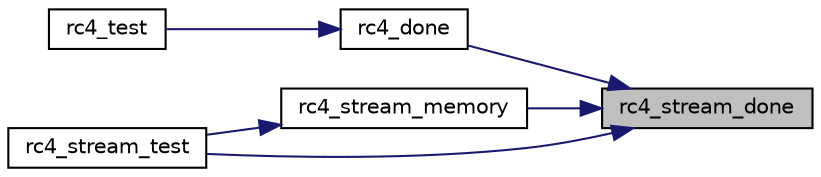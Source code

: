 digraph "rc4_stream_done"
{
 // LATEX_PDF_SIZE
  edge [fontname="Helvetica",fontsize="10",labelfontname="Helvetica",labelfontsize="10"];
  node [fontname="Helvetica",fontsize="10",shape=record];
  rankdir="RL";
  Node12 [label="rc4_stream_done",height=0.2,width=0.4,color="black", fillcolor="grey75", style="filled", fontcolor="black",tooltip="Terminate and clear RC4 state."];
  Node12 -> Node13 [dir="back",color="midnightblue",fontsize="10",style="solid",fontname="Helvetica"];
  Node13 [label="rc4_done",height=0.2,width=0.4,color="black", fillcolor="white", style="filled",URL="$rc4_8c.html#a952a774c3bf86fc6b351bfd1fcfa7558",tooltip="Terminate the PRNG."];
  Node13 -> Node14 [dir="back",color="midnightblue",fontsize="10",style="solid",fontname="Helvetica"];
  Node14 [label="rc4_test",height=0.2,width=0.4,color="black", fillcolor="white", style="filled",URL="$rc4_8c.html#ad8af7083fd45b4c39ec2720455518560",tooltip="PRNG self-test."];
  Node12 -> Node15 [dir="back",color="midnightblue",fontsize="10",style="solid",fontname="Helvetica"];
  Node15 [label="rc4_stream_memory",height=0.2,width=0.4,color="black", fillcolor="white", style="filled",URL="$rc4__stream__memory_8c.html#a3d744655eede094f61a105587ddf5fba",tooltip="Encrypt (or decrypt) bytes of ciphertext (or plaintext) with RC4."];
  Node15 -> Node16 [dir="back",color="midnightblue",fontsize="10",style="solid",fontname="Helvetica"];
  Node16 [label="rc4_stream_test",height=0.2,width=0.4,color="black", fillcolor="white", style="filled",URL="$rc4__test_8c.html#a3ac84750a90eadf1320f534b3c8a7e3a",tooltip=" "];
  Node12 -> Node16 [dir="back",color="midnightblue",fontsize="10",style="solid",fontname="Helvetica"];
}

